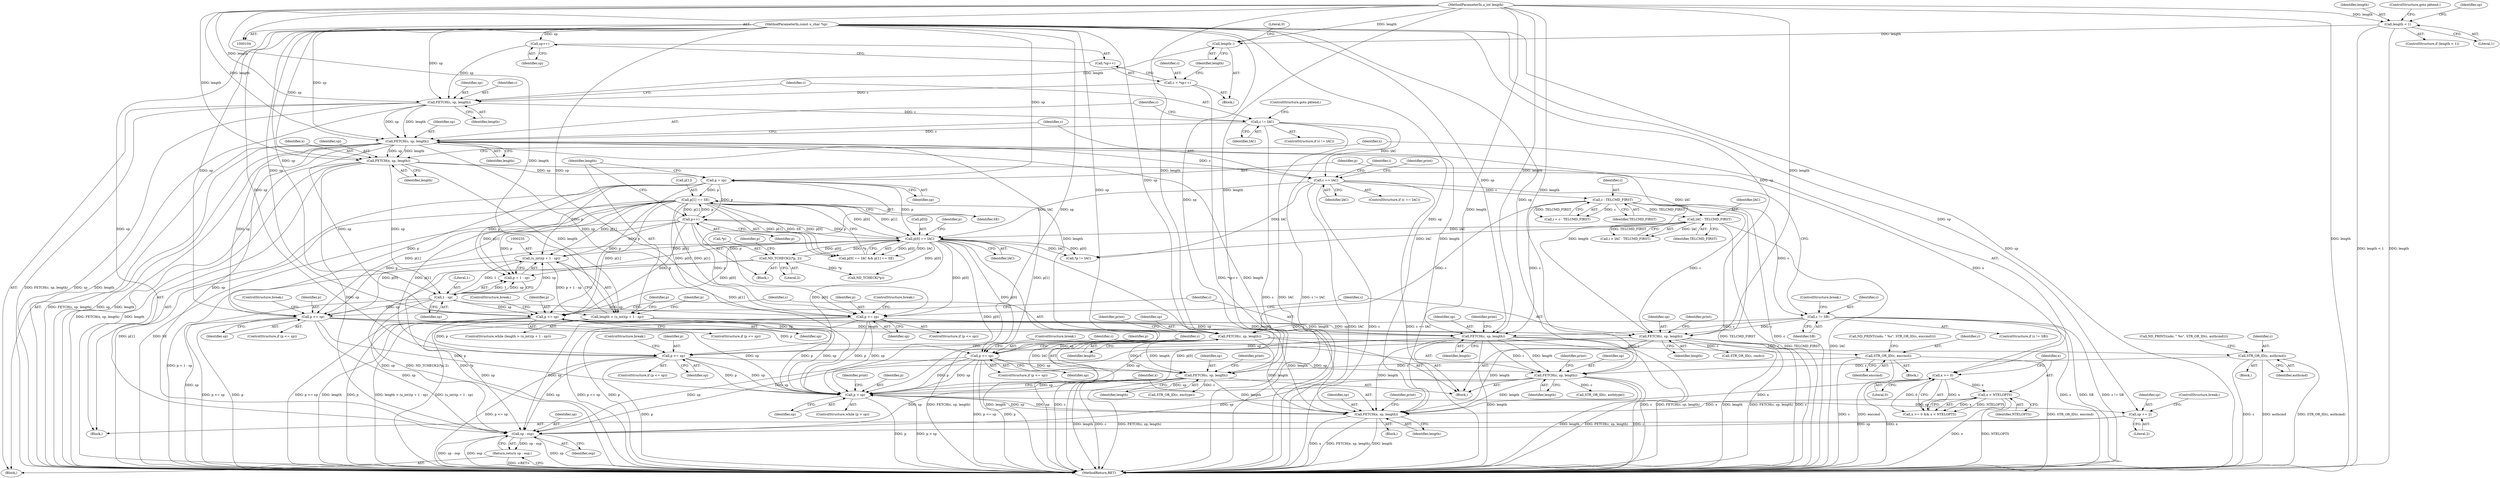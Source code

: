 digraph "0_tcpdump_8934a7d6307267d301182f19ed162563717e29e3@pointer" {
"1000397" [label="(Call,sp += 2)"];
"1000375" [label="(Call,p > sp)"];
"1000355" [label="(Call,p <= sp)"];
"1000253" [label="(Call,p[1] == SE)"];
"1000259" [label="(Call,p++)"];
"1000248" [label="(Call,p[0] == IAC)"];
"1000242" [label="(Call,ND_TCHECK2(*p, 2))"];
"1000228" [label="(Call,p = sp)"];
"1000182" [label="(Call,FETCH(x, sp, length))"];
"1000142" [label="(Call,FETCH(c, sp, length))"];
"1000138" [label="(Call,c != IAC)"];
"1000133" [label="(Call,FETCH(c, sp, length))"];
"1000125" [label="(Call,c = *sp++)"];
"1000128" [label="(Call,sp++)"];
"1000106" [label="(MethodParameterIn,const u_char *sp)"];
"1000130" [label="(Call,length--)"];
"1000118" [label="(Call,length < 1)"];
"1000107" [label="(MethodParameterIn,u_int length)"];
"1000147" [label="(Call,c == IAC)"];
"1000170" [label="(Call,IAC - TELCMD_FIRST)"];
"1000160" [label="(Call,c - TELCMD_FIRST)"];
"1000238" [label="(Call,1 - sp)"];
"1000315" [label="(Call,p <= sp)"];
"1000275" [label="(Call,p <= sp)"];
"1000294" [label="(Call,p <= sp)"];
"1000279" [label="(Call,FETCH(c, sp, length))"];
"1000224" [label="(Call,c != SB)"];
"1000232" [label="(Call,length > (u_int)(p + 1 - sp))"];
"1000234" [label="(Call,(u_int)(p + 1 - sp))"];
"1000334" [label="(Call,p <= sp)"];
"1000319" [label="(Call,FETCH(c, sp, length))"];
"1000359" [label="(Call,FETCH(c, sp, length))"];
"1000298" [label="(Call,FETCH(c, sp, length))"];
"1000290" [label="(Call,STR_OR_ID(c, authcmd))"];
"1000338" [label="(Call,FETCH(c, sp, length))"];
"1000330" [label="(Call,STR_OR_ID(c, enccmd))"];
"1000379" [label="(Call,FETCH(x, sp, length))"];
"1000188" [label="(Call,x >= 0)"];
"1000191" [label="(Call,x < NTELOPTS)"];
"1000415" [label="(Call,sp - osp)"];
"1000414" [label="(Return,return sp - osp;)"];
"1000135" [label="(Identifier,sp)"];
"1000263" [label="(Identifier,p)"];
"1000274" [label="(ControlStructure,if (p <= sp))"];
"1000357" [label="(Identifier,sp)"];
"1000249" [label="(Call,p[0])"];
"1000245" [label="(Literal,2)"];
"1000116" [label="(Block,)"];
"1000272" [label="(Block,)"];
"1000191" [label="(Call,x < NTELOPTS)"];
"1000392" [label="(Identifier,print)"];
"1000161" [label="(Identifier,c)"];
"1000378" [label="(Block,)"];
"1000384" [label="(Identifier,print)"];
"1000257" [label="(Identifier,SE)"];
"1000250" [label="(Identifier,p)"];
"1000320" [label="(Identifier,c)"];
"1000303" [label="(Identifier,print)"];
"1000280" [label="(Identifier,c)"];
"1000176" [label="(Block,)"];
"1000360" [label="(Identifier,c)"];
"1000232" [label="(Call,length > (u_int)(p + 1 - sp))"];
"1000297" [label="(ControlStructure,break;)"];
"1000107" [label="(MethodParameterIn,u_int length)"];
"1000125" [label="(Call,c = *sp++)"];
"1000229" [label="(Identifier,p)"];
"1000192" [label="(Identifier,x)"];
"1000291" [label="(Identifier,c)"];
"1000292" [label="(Identifier,authcmd)"];
"1000377" [label="(Identifier,sp)"];
"1000143" [label="(Identifier,c)"];
"1000275" [label="(Call,p <= sp)"];
"1000281" [label="(Identifier,sp)"];
"1000254" [label="(Call,p[1])"];
"1000134" [label="(Identifier,c)"];
"1000398" [label="(Identifier,sp)"];
"1000230" [label="(Identifier,sp)"];
"1000239" [label="(Literal,1)"];
"1000282" [label="(Identifier,length)"];
"1000278" [label="(ControlStructure,break;)"];
"1000172" [label="(Identifier,TELCMD_FIRST)"];
"1000349" [label="(Call,STR_OR_ID(c, enctype))"];
"1000147" [label="(Call,c == IAC)"];
"1000183" [label="(Identifier,x)"];
"1000356" [label="(Identifier,p)"];
"1000380" [label="(Identifier,x)"];
"1000228" [label="(Call,p = sp)"];
"1000118" [label="(Call,length < 1)"];
"1000361" [label="(Identifier,sp)"];
"1000293" [label="(ControlStructure,if (p <= sp))"];
"1000185" [label="(Identifier,length)"];
"1000300" [label="(Identifier,sp)"];
"1000374" [label="(ControlStructure,while (p > sp))"];
"1000382" [label="(Identifier,length)"];
"1000340" [label="(Identifier,sp)"];
"1000288" [label="(Block,)"];
"1000261" [label="(Call,ND_TCHECK(*p))"];
"1000243" [label="(Call,*p)"];
"1000142" [label="(Call,FETCH(c, sp, length))"];
"1000294" [label="(Call,p <= sp)"];
"1000127" [label="(Call,*sp++)"];
"1000132" [label="(Literal,0)"];
"1000376" [label="(Identifier,p)"];
"1000277" [label="(Identifier,sp)"];
"1000328" [label="(Block,)"];
"1000148" [label="(Identifier,c)"];
"1000170" [label="(Call,IAC - TELCMD_FIRST)"];
"1000339" [label="(Identifier,c)"];
"1000236" [label="(Call,p + 1 - sp)"];
"1000140" [label="(Identifier,IAC)"];
"1000309" [label="(Call,STR_OR_ID(c, authtype))"];
"1000299" [label="(Identifier,c)"];
"1000364" [label="(Identifier,print)"];
"1000290" [label="(Call,STR_OR_ID(c, authcmd))"];
"1000131" [label="(Identifier,length)"];
"1000318" [label="(ControlStructure,break;)"];
"1000149" [label="(Identifier,IAC)"];
"1000417" [label="(Identifier,osp)"];
"1000260" [label="(Identifier,p)"];
"1000184" [label="(Identifier,sp)"];
"1000381" [label="(Identifier,sp)"];
"1000190" [label="(Literal,0)"];
"1000182" [label="(Call,FETCH(x, sp, length))"];
"1000359" [label="(Call,FETCH(c, sp, length))"];
"1000141" [label="(ControlStructure,goto pktend;)"];
"1000233" [label="(Identifier,length)"];
"1000399" [label="(Literal,2)"];
"1000284" [label="(Identifier,print)"];
"1000343" [label="(Identifier,print)"];
"1000375" [label="(Call,p > sp)"];
"1000126" [label="(Identifier,c)"];
"1000259" [label="(Call,p++)"];
"1000139" [label="(Identifier,c)"];
"1000244" [label="(Identifier,p)"];
"1000332" [label="(Identifier,enccmd)"];
"1000298" [label="(Call,FETCH(c, sp, length))"];
"1000333" [label="(ControlStructure,if (p <= sp))"];
"1000231" [label="(ControlStructure,while (length > (u_int)(p + 1 - sp)))"];
"1000117" [label="(ControlStructure,if (length < 1))"];
"1000160" [label="(Call,c - TELCMD_FIRST)"];
"1000240" [label="(Identifier,sp)"];
"1000354" [label="(ControlStructure,if (p <= sp))"];
"1000119" [label="(Identifier,length)"];
"1000224" [label="(Call,c != SB)"];
"1000324" [label="(Identifier,print)"];
"1000138" [label="(Call,c != IAC)"];
"1000129" [label="(Identifier,sp)"];
"1000128" [label="(Call,sp++)"];
"1000295" [label="(Identifier,p)"];
"1000370" [label="(Call,STR_OR_ID(c, cmds))"];
"1000158" [label="(Call,i = c - TELCMD_FIRST)"];
"1000225" [label="(Identifier,c)"];
"1000187" [label="(Call,x >= 0 && x < NTELOPTS)"];
"1000315" [label="(Call,p <= sp)"];
"1000279" [label="(Call,FETCH(c, sp, length))"];
"1000317" [label="(Identifier,sp)"];
"1000130" [label="(Call,length--)"];
"1000189" [label="(Identifier,x)"];
"1000247" [label="(Call,p[0] == IAC && p[1] == SE)"];
"1000109" [label="(Block,)"];
"1000136" [label="(Identifier,length)"];
"1000296" [label="(Identifier,sp)"];
"1000168" [label="(Call,i > IAC - TELCMD_FIRST)"];
"1000358" [label="(ControlStructure,break;)"];
"1000188" [label="(Call,x >= 0)"];
"1000314" [label="(ControlStructure,if (p <= sp))"];
"1000338" [label="(Call,FETCH(c, sp, length))"];
"1000330" [label="(Call,STR_OR_ID(c, enccmd))"];
"1000322" [label="(Identifier,length)"];
"1000159" [label="(Identifier,i)"];
"1000121" [label="(ControlStructure,goto pktend;)"];
"1000429" [label="(MethodReturn,RET)"];
"1000325" [label="(Call,ND_PRINT((ndo, \" %s\", STR_OR_ID(c, enccmd))))"];
"1000223" [label="(ControlStructure,if (c != SB))"];
"1000253" [label="(Call,p[1] == SE)"];
"1000120" [label="(Literal,1)"];
"1000144" [label="(Identifier,sp)"];
"1000137" [label="(ControlStructure,if (c != IAC))"];
"1000234" [label="(Call,(u_int)(p + 1 - sp))"];
"1000124" [label="(Identifier,sp)"];
"1000248" [label="(Call,p[0] == IAC)"];
"1000397" [label="(Call,sp += 2)"];
"1000146" [label="(ControlStructure,if (c == IAC))"];
"1000331" [label="(Identifier,c)"];
"1000265" [label="(Call,*p != IAC)"];
"1000162" [label="(Identifier,TELCMD_FIRST)"];
"1000415" [label="(Call,sp - osp)"];
"1000416" [label="(Identifier,sp)"];
"1000334" [label="(Call,p <= sp)"];
"1000242" [label="(Call,ND_TCHECK2(*p, 2))"];
"1000133" [label="(Call,FETCH(c, sp, length))"];
"1000341" [label="(Identifier,length)"];
"1000241" [label="(Block,)"];
"1000301" [label="(Identifier,length)"];
"1000238" [label="(Call,1 - sp)"];
"1000400" [label="(ControlStructure,break;)"];
"1000227" [label="(ControlStructure,break;)"];
"1000335" [label="(Identifier,p)"];
"1000355" [label="(Call,p <= sp)"];
"1000145" [label="(Identifier,length)"];
"1000379" [label="(Call,FETCH(x, sp, length))"];
"1000337" [label="(ControlStructure,break;)"];
"1000193" [label="(Identifier,NTELOPTS)"];
"1000316" [label="(Identifier,p)"];
"1000321" [label="(Identifier,sp)"];
"1000319" [label="(Call,FETCH(c, sp, length))"];
"1000252" [label="(Identifier,IAC)"];
"1000152" [label="(Identifier,print)"];
"1000285" [label="(Call,ND_PRINT((ndo, \" %s\", STR_OR_ID(c, authcmd))))"];
"1000336" [label="(Identifier,sp)"];
"1000414" [label="(Return,return sp - osp;)"];
"1000106" [label="(MethodParameterIn,const u_char *sp)"];
"1000276" [label="(Identifier,p)"];
"1000226" [label="(Identifier,SB)"];
"1000171" [label="(Identifier,IAC)"];
"1000362" [label="(Identifier,length)"];
"1000255" [label="(Identifier,p)"];
"1000397" -> "1000176"  [label="AST: "];
"1000397" -> "1000399"  [label="CFG: "];
"1000398" -> "1000397"  [label="AST: "];
"1000399" -> "1000397"  [label="AST: "];
"1000400" -> "1000397"  [label="CFG: "];
"1000375" -> "1000397"  [label="DDG: sp"];
"1000106" -> "1000397"  [label="DDG: sp"];
"1000397" -> "1000415"  [label="DDG: sp"];
"1000375" -> "1000374"  [label="AST: "];
"1000375" -> "1000377"  [label="CFG: "];
"1000376" -> "1000375"  [label="AST: "];
"1000377" -> "1000375"  [label="AST: "];
"1000380" -> "1000375"  [label="CFG: "];
"1000392" -> "1000375"  [label="CFG: "];
"1000375" -> "1000429"  [label="DDG: p"];
"1000375" -> "1000429"  [label="DDG: p > sp"];
"1000355" -> "1000375"  [label="DDG: p"];
"1000355" -> "1000375"  [label="DDG: sp"];
"1000315" -> "1000375"  [label="DDG: p"];
"1000315" -> "1000375"  [label="DDG: sp"];
"1000253" -> "1000375"  [label="DDG: p[1]"];
"1000275" -> "1000375"  [label="DDG: p"];
"1000275" -> "1000375"  [label="DDG: sp"];
"1000294" -> "1000375"  [label="DDG: p"];
"1000294" -> "1000375"  [label="DDG: sp"];
"1000334" -> "1000375"  [label="DDG: p"];
"1000334" -> "1000375"  [label="DDG: sp"];
"1000248" -> "1000375"  [label="DDG: p[0]"];
"1000359" -> "1000375"  [label="DDG: sp"];
"1000298" -> "1000375"  [label="DDG: sp"];
"1000338" -> "1000375"  [label="DDG: sp"];
"1000379" -> "1000375"  [label="DDG: sp"];
"1000106" -> "1000375"  [label="DDG: sp"];
"1000375" -> "1000379"  [label="DDG: sp"];
"1000355" -> "1000354"  [label="AST: "];
"1000355" -> "1000357"  [label="CFG: "];
"1000356" -> "1000355"  [label="AST: "];
"1000357" -> "1000355"  [label="AST: "];
"1000358" -> "1000355"  [label="CFG: "];
"1000360" -> "1000355"  [label="CFG: "];
"1000355" -> "1000429"  [label="DDG: p"];
"1000355" -> "1000429"  [label="DDG: p <= sp"];
"1000253" -> "1000355"  [label="DDG: p[1]"];
"1000248" -> "1000355"  [label="DDG: p[0]"];
"1000259" -> "1000355"  [label="DDG: p"];
"1000228" -> "1000355"  [label="DDG: p"];
"1000238" -> "1000355"  [label="DDG: sp"];
"1000142" -> "1000355"  [label="DDG: sp"];
"1000106" -> "1000355"  [label="DDG: sp"];
"1000355" -> "1000359"  [label="DDG: sp"];
"1000355" -> "1000415"  [label="DDG: sp"];
"1000253" -> "1000247"  [label="AST: "];
"1000253" -> "1000257"  [label="CFG: "];
"1000254" -> "1000253"  [label="AST: "];
"1000257" -> "1000253"  [label="AST: "];
"1000247" -> "1000253"  [label="CFG: "];
"1000253" -> "1000429"  [label="DDG: p[1]"];
"1000253" -> "1000429"  [label="DDG: SE"];
"1000253" -> "1000234"  [label="DDG: p[1]"];
"1000253" -> "1000236"  [label="DDG: p[1]"];
"1000253" -> "1000248"  [label="DDG: p[1]"];
"1000253" -> "1000247"  [label="DDG: p[1]"];
"1000253" -> "1000247"  [label="DDG: SE"];
"1000259" -> "1000253"  [label="DDG: p"];
"1000228" -> "1000253"  [label="DDG: p"];
"1000248" -> "1000253"  [label="DDG: p[0]"];
"1000253" -> "1000259"  [label="DDG: p[1]"];
"1000253" -> "1000275"  [label="DDG: p[1]"];
"1000253" -> "1000294"  [label="DDG: p[1]"];
"1000253" -> "1000315"  [label="DDG: p[1]"];
"1000253" -> "1000334"  [label="DDG: p[1]"];
"1000259" -> "1000241"  [label="AST: "];
"1000259" -> "1000260"  [label="CFG: "];
"1000260" -> "1000259"  [label="AST: "];
"1000233" -> "1000259"  [label="CFG: "];
"1000259" -> "1000234"  [label="DDG: p"];
"1000259" -> "1000236"  [label="DDG: p"];
"1000259" -> "1000248"  [label="DDG: p"];
"1000248" -> "1000259"  [label="DDG: p[0]"];
"1000228" -> "1000259"  [label="DDG: p"];
"1000259" -> "1000275"  [label="DDG: p"];
"1000259" -> "1000315"  [label="DDG: p"];
"1000248" -> "1000247"  [label="AST: "];
"1000248" -> "1000252"  [label="CFG: "];
"1000249" -> "1000248"  [label="AST: "];
"1000252" -> "1000248"  [label="AST: "];
"1000255" -> "1000248"  [label="CFG: "];
"1000247" -> "1000248"  [label="CFG: "];
"1000248" -> "1000429"  [label="DDG: IAC"];
"1000248" -> "1000429"  [label="DDG: p[0]"];
"1000248" -> "1000234"  [label="DDG: p[0]"];
"1000248" -> "1000236"  [label="DDG: p[0]"];
"1000248" -> "1000242"  [label="DDG: p[0]"];
"1000248" -> "1000247"  [label="DDG: p[0]"];
"1000248" -> "1000247"  [label="DDG: IAC"];
"1000242" -> "1000248"  [label="DDG: *p"];
"1000228" -> "1000248"  [label="DDG: p"];
"1000147" -> "1000248"  [label="DDG: IAC"];
"1000170" -> "1000248"  [label="DDG: IAC"];
"1000248" -> "1000261"  [label="DDG: p[0]"];
"1000248" -> "1000265"  [label="DDG: p[0]"];
"1000248" -> "1000265"  [label="DDG: IAC"];
"1000248" -> "1000275"  [label="DDG: p[0]"];
"1000248" -> "1000294"  [label="DDG: p[0]"];
"1000248" -> "1000315"  [label="DDG: p[0]"];
"1000248" -> "1000334"  [label="DDG: p[0]"];
"1000242" -> "1000241"  [label="AST: "];
"1000242" -> "1000245"  [label="CFG: "];
"1000243" -> "1000242"  [label="AST: "];
"1000245" -> "1000242"  [label="AST: "];
"1000250" -> "1000242"  [label="CFG: "];
"1000242" -> "1000429"  [label="DDG: ND_TCHECK2(*p, 2)"];
"1000242" -> "1000429"  [label="DDG: *p"];
"1000242" -> "1000261"  [label="DDG: *p"];
"1000228" -> "1000176"  [label="AST: "];
"1000228" -> "1000230"  [label="CFG: "];
"1000229" -> "1000228"  [label="AST: "];
"1000230" -> "1000228"  [label="AST: "];
"1000233" -> "1000228"  [label="CFG: "];
"1000182" -> "1000228"  [label="DDG: sp"];
"1000106" -> "1000228"  [label="DDG: sp"];
"1000228" -> "1000234"  [label="DDG: p"];
"1000228" -> "1000236"  [label="DDG: p"];
"1000228" -> "1000275"  [label="DDG: p"];
"1000228" -> "1000315"  [label="DDG: p"];
"1000182" -> "1000176"  [label="AST: "];
"1000182" -> "1000185"  [label="CFG: "];
"1000183" -> "1000182"  [label="AST: "];
"1000184" -> "1000182"  [label="AST: "];
"1000185" -> "1000182"  [label="AST: "];
"1000189" -> "1000182"  [label="CFG: "];
"1000182" -> "1000429"  [label="DDG: FETCH(x, sp, length)"];
"1000182" -> "1000429"  [label="DDG: length"];
"1000142" -> "1000182"  [label="DDG: sp"];
"1000142" -> "1000182"  [label="DDG: length"];
"1000106" -> "1000182"  [label="DDG: sp"];
"1000107" -> "1000182"  [label="DDG: length"];
"1000182" -> "1000188"  [label="DDG: x"];
"1000182" -> "1000232"  [label="DDG: length"];
"1000182" -> "1000238"  [label="DDG: sp"];
"1000182" -> "1000415"  [label="DDG: sp"];
"1000142" -> "1000109"  [label="AST: "];
"1000142" -> "1000145"  [label="CFG: "];
"1000143" -> "1000142"  [label="AST: "];
"1000144" -> "1000142"  [label="AST: "];
"1000145" -> "1000142"  [label="AST: "];
"1000148" -> "1000142"  [label="CFG: "];
"1000142" -> "1000429"  [label="DDG: FETCH(c, sp, length)"];
"1000142" -> "1000429"  [label="DDG: sp"];
"1000142" -> "1000429"  [label="DDG: length"];
"1000138" -> "1000142"  [label="DDG: c"];
"1000133" -> "1000142"  [label="DDG: sp"];
"1000133" -> "1000142"  [label="DDG: length"];
"1000106" -> "1000142"  [label="DDG: sp"];
"1000107" -> "1000142"  [label="DDG: length"];
"1000142" -> "1000147"  [label="DDG: c"];
"1000142" -> "1000275"  [label="DDG: sp"];
"1000142" -> "1000279"  [label="DDG: length"];
"1000142" -> "1000315"  [label="DDG: sp"];
"1000142" -> "1000319"  [label="DDG: length"];
"1000142" -> "1000359"  [label="DDG: length"];
"1000142" -> "1000379"  [label="DDG: length"];
"1000142" -> "1000415"  [label="DDG: sp"];
"1000138" -> "1000137"  [label="AST: "];
"1000138" -> "1000140"  [label="CFG: "];
"1000139" -> "1000138"  [label="AST: "];
"1000140" -> "1000138"  [label="AST: "];
"1000141" -> "1000138"  [label="CFG: "];
"1000143" -> "1000138"  [label="CFG: "];
"1000138" -> "1000429"  [label="DDG: c"];
"1000138" -> "1000429"  [label="DDG: IAC"];
"1000138" -> "1000429"  [label="DDG: c != IAC"];
"1000133" -> "1000138"  [label="DDG: c"];
"1000138" -> "1000147"  [label="DDG: IAC"];
"1000133" -> "1000109"  [label="AST: "];
"1000133" -> "1000136"  [label="CFG: "];
"1000134" -> "1000133"  [label="AST: "];
"1000135" -> "1000133"  [label="AST: "];
"1000136" -> "1000133"  [label="AST: "];
"1000139" -> "1000133"  [label="CFG: "];
"1000133" -> "1000429"  [label="DDG: FETCH(c, sp, length)"];
"1000133" -> "1000429"  [label="DDG: sp"];
"1000133" -> "1000429"  [label="DDG: length"];
"1000125" -> "1000133"  [label="DDG: c"];
"1000128" -> "1000133"  [label="DDG: sp"];
"1000106" -> "1000133"  [label="DDG: sp"];
"1000130" -> "1000133"  [label="DDG: length"];
"1000107" -> "1000133"  [label="DDG: length"];
"1000125" -> "1000116"  [label="AST: "];
"1000125" -> "1000127"  [label="CFG: "];
"1000126" -> "1000125"  [label="AST: "];
"1000127" -> "1000125"  [label="AST: "];
"1000131" -> "1000125"  [label="CFG: "];
"1000125" -> "1000429"  [label="DDG: *sp++"];
"1000128" -> "1000127"  [label="AST: "];
"1000128" -> "1000129"  [label="CFG: "];
"1000129" -> "1000128"  [label="AST: "];
"1000127" -> "1000128"  [label="CFG: "];
"1000106" -> "1000128"  [label="DDG: sp"];
"1000106" -> "1000104"  [label="AST: "];
"1000106" -> "1000429"  [label="DDG: sp"];
"1000106" -> "1000238"  [label="DDG: sp"];
"1000106" -> "1000275"  [label="DDG: sp"];
"1000106" -> "1000279"  [label="DDG: sp"];
"1000106" -> "1000294"  [label="DDG: sp"];
"1000106" -> "1000298"  [label="DDG: sp"];
"1000106" -> "1000315"  [label="DDG: sp"];
"1000106" -> "1000319"  [label="DDG: sp"];
"1000106" -> "1000334"  [label="DDG: sp"];
"1000106" -> "1000338"  [label="DDG: sp"];
"1000106" -> "1000359"  [label="DDG: sp"];
"1000106" -> "1000379"  [label="DDG: sp"];
"1000106" -> "1000415"  [label="DDG: sp"];
"1000130" -> "1000116"  [label="AST: "];
"1000130" -> "1000131"  [label="CFG: "];
"1000131" -> "1000130"  [label="AST: "];
"1000132" -> "1000130"  [label="CFG: "];
"1000118" -> "1000130"  [label="DDG: length"];
"1000107" -> "1000130"  [label="DDG: length"];
"1000118" -> "1000117"  [label="AST: "];
"1000118" -> "1000120"  [label="CFG: "];
"1000119" -> "1000118"  [label="AST: "];
"1000120" -> "1000118"  [label="AST: "];
"1000121" -> "1000118"  [label="CFG: "];
"1000124" -> "1000118"  [label="CFG: "];
"1000118" -> "1000429"  [label="DDG: length < 1"];
"1000118" -> "1000429"  [label="DDG: length"];
"1000107" -> "1000118"  [label="DDG: length"];
"1000107" -> "1000104"  [label="AST: "];
"1000107" -> "1000429"  [label="DDG: length"];
"1000107" -> "1000232"  [label="DDG: length"];
"1000107" -> "1000279"  [label="DDG: length"];
"1000107" -> "1000298"  [label="DDG: length"];
"1000107" -> "1000319"  [label="DDG: length"];
"1000107" -> "1000338"  [label="DDG: length"];
"1000107" -> "1000359"  [label="DDG: length"];
"1000107" -> "1000379"  [label="DDG: length"];
"1000147" -> "1000146"  [label="AST: "];
"1000147" -> "1000149"  [label="CFG: "];
"1000148" -> "1000147"  [label="AST: "];
"1000149" -> "1000147"  [label="AST: "];
"1000152" -> "1000147"  [label="CFG: "];
"1000159" -> "1000147"  [label="CFG: "];
"1000147" -> "1000429"  [label="DDG: IAC"];
"1000147" -> "1000429"  [label="DDG: c"];
"1000147" -> "1000429"  [label="DDG: c == IAC"];
"1000147" -> "1000160"  [label="DDG: c"];
"1000147" -> "1000170"  [label="DDG: IAC"];
"1000147" -> "1000265"  [label="DDG: IAC"];
"1000170" -> "1000168"  [label="AST: "];
"1000170" -> "1000172"  [label="CFG: "];
"1000171" -> "1000170"  [label="AST: "];
"1000172" -> "1000170"  [label="AST: "];
"1000168" -> "1000170"  [label="CFG: "];
"1000170" -> "1000429"  [label="DDG: TELCMD_FIRST"];
"1000170" -> "1000429"  [label="DDG: IAC"];
"1000170" -> "1000168"  [label="DDG: IAC"];
"1000170" -> "1000168"  [label="DDG: TELCMD_FIRST"];
"1000160" -> "1000170"  [label="DDG: TELCMD_FIRST"];
"1000170" -> "1000265"  [label="DDG: IAC"];
"1000160" -> "1000158"  [label="AST: "];
"1000160" -> "1000162"  [label="CFG: "];
"1000161" -> "1000160"  [label="AST: "];
"1000162" -> "1000160"  [label="AST: "];
"1000158" -> "1000160"  [label="CFG: "];
"1000160" -> "1000429"  [label="DDG: TELCMD_FIRST"];
"1000160" -> "1000429"  [label="DDG: c"];
"1000160" -> "1000158"  [label="DDG: c"];
"1000160" -> "1000158"  [label="DDG: TELCMD_FIRST"];
"1000160" -> "1000224"  [label="DDG: c"];
"1000160" -> "1000279"  [label="DDG: c"];
"1000160" -> "1000319"  [label="DDG: c"];
"1000160" -> "1000359"  [label="DDG: c"];
"1000238" -> "1000236"  [label="AST: "];
"1000238" -> "1000240"  [label="CFG: "];
"1000239" -> "1000238"  [label="AST: "];
"1000240" -> "1000238"  [label="AST: "];
"1000236" -> "1000238"  [label="CFG: "];
"1000238" -> "1000429"  [label="DDG: sp"];
"1000238" -> "1000234"  [label="DDG: 1"];
"1000238" -> "1000234"  [label="DDG: sp"];
"1000238" -> "1000236"  [label="DDG: 1"];
"1000238" -> "1000236"  [label="DDG: sp"];
"1000238" -> "1000275"  [label="DDG: sp"];
"1000238" -> "1000315"  [label="DDG: sp"];
"1000238" -> "1000415"  [label="DDG: sp"];
"1000315" -> "1000314"  [label="AST: "];
"1000315" -> "1000317"  [label="CFG: "];
"1000316" -> "1000315"  [label="AST: "];
"1000317" -> "1000315"  [label="AST: "];
"1000318" -> "1000315"  [label="CFG: "];
"1000320" -> "1000315"  [label="CFG: "];
"1000315" -> "1000429"  [label="DDG: p <= sp"];
"1000315" -> "1000429"  [label="DDG: p"];
"1000315" -> "1000319"  [label="DDG: sp"];
"1000315" -> "1000334"  [label="DDG: p"];
"1000315" -> "1000415"  [label="DDG: sp"];
"1000275" -> "1000274"  [label="AST: "];
"1000275" -> "1000277"  [label="CFG: "];
"1000276" -> "1000275"  [label="AST: "];
"1000277" -> "1000275"  [label="AST: "];
"1000278" -> "1000275"  [label="CFG: "];
"1000280" -> "1000275"  [label="CFG: "];
"1000275" -> "1000429"  [label="DDG: p <= sp"];
"1000275" -> "1000429"  [label="DDG: p"];
"1000275" -> "1000279"  [label="DDG: sp"];
"1000275" -> "1000294"  [label="DDG: p"];
"1000275" -> "1000415"  [label="DDG: sp"];
"1000294" -> "1000293"  [label="AST: "];
"1000294" -> "1000296"  [label="CFG: "];
"1000295" -> "1000294"  [label="AST: "];
"1000296" -> "1000294"  [label="AST: "];
"1000297" -> "1000294"  [label="CFG: "];
"1000299" -> "1000294"  [label="CFG: "];
"1000294" -> "1000429"  [label="DDG: p <= sp"];
"1000294" -> "1000429"  [label="DDG: p"];
"1000279" -> "1000294"  [label="DDG: sp"];
"1000294" -> "1000298"  [label="DDG: sp"];
"1000294" -> "1000415"  [label="DDG: sp"];
"1000279" -> "1000272"  [label="AST: "];
"1000279" -> "1000282"  [label="CFG: "];
"1000280" -> "1000279"  [label="AST: "];
"1000281" -> "1000279"  [label="AST: "];
"1000282" -> "1000279"  [label="AST: "];
"1000284" -> "1000279"  [label="CFG: "];
"1000279" -> "1000429"  [label="DDG: length"];
"1000279" -> "1000429"  [label="DDG: c"];
"1000279" -> "1000429"  [label="DDG: FETCH(c, sp, length)"];
"1000224" -> "1000279"  [label="DDG: c"];
"1000232" -> "1000279"  [label="DDG: length"];
"1000279" -> "1000290"  [label="DDG: c"];
"1000279" -> "1000298"  [label="DDG: c"];
"1000279" -> "1000298"  [label="DDG: length"];
"1000279" -> "1000379"  [label="DDG: length"];
"1000224" -> "1000223"  [label="AST: "];
"1000224" -> "1000226"  [label="CFG: "];
"1000225" -> "1000224"  [label="AST: "];
"1000226" -> "1000224"  [label="AST: "];
"1000227" -> "1000224"  [label="CFG: "];
"1000229" -> "1000224"  [label="CFG: "];
"1000224" -> "1000429"  [label="DDG: c"];
"1000224" -> "1000429"  [label="DDG: SB"];
"1000224" -> "1000429"  [label="DDG: c != SB"];
"1000224" -> "1000319"  [label="DDG: c"];
"1000224" -> "1000359"  [label="DDG: c"];
"1000232" -> "1000231"  [label="AST: "];
"1000232" -> "1000234"  [label="CFG: "];
"1000233" -> "1000232"  [label="AST: "];
"1000234" -> "1000232"  [label="AST: "];
"1000244" -> "1000232"  [label="CFG: "];
"1000263" -> "1000232"  [label="CFG: "];
"1000232" -> "1000429"  [label="DDG: length"];
"1000232" -> "1000429"  [label="DDG: length > (u_int)(p + 1 - sp)"];
"1000232" -> "1000429"  [label="DDG: (u_int)(p + 1 - sp)"];
"1000234" -> "1000232"  [label="DDG: p + 1 - sp"];
"1000232" -> "1000319"  [label="DDG: length"];
"1000232" -> "1000359"  [label="DDG: length"];
"1000232" -> "1000379"  [label="DDG: length"];
"1000234" -> "1000236"  [label="CFG: "];
"1000235" -> "1000234"  [label="AST: "];
"1000236" -> "1000234"  [label="AST: "];
"1000234" -> "1000429"  [label="DDG: p + 1 - sp"];
"1000334" -> "1000333"  [label="AST: "];
"1000334" -> "1000336"  [label="CFG: "];
"1000335" -> "1000334"  [label="AST: "];
"1000336" -> "1000334"  [label="AST: "];
"1000337" -> "1000334"  [label="CFG: "];
"1000339" -> "1000334"  [label="CFG: "];
"1000334" -> "1000429"  [label="DDG: p <= sp"];
"1000334" -> "1000429"  [label="DDG: p"];
"1000319" -> "1000334"  [label="DDG: sp"];
"1000334" -> "1000338"  [label="DDG: sp"];
"1000334" -> "1000415"  [label="DDG: sp"];
"1000319" -> "1000272"  [label="AST: "];
"1000319" -> "1000322"  [label="CFG: "];
"1000320" -> "1000319"  [label="AST: "];
"1000321" -> "1000319"  [label="AST: "];
"1000322" -> "1000319"  [label="AST: "];
"1000324" -> "1000319"  [label="CFG: "];
"1000319" -> "1000429"  [label="DDG: FETCH(c, sp, length)"];
"1000319" -> "1000429"  [label="DDG: length"];
"1000319" -> "1000429"  [label="DDG: c"];
"1000319" -> "1000330"  [label="DDG: c"];
"1000319" -> "1000338"  [label="DDG: c"];
"1000319" -> "1000338"  [label="DDG: length"];
"1000319" -> "1000379"  [label="DDG: length"];
"1000359" -> "1000272"  [label="AST: "];
"1000359" -> "1000362"  [label="CFG: "];
"1000360" -> "1000359"  [label="AST: "];
"1000361" -> "1000359"  [label="AST: "];
"1000362" -> "1000359"  [label="AST: "];
"1000364" -> "1000359"  [label="CFG: "];
"1000359" -> "1000429"  [label="DDG: c"];
"1000359" -> "1000429"  [label="DDG: length"];
"1000359" -> "1000429"  [label="DDG: FETCH(c, sp, length)"];
"1000359" -> "1000370"  [label="DDG: c"];
"1000359" -> "1000379"  [label="DDG: length"];
"1000359" -> "1000415"  [label="DDG: sp"];
"1000298" -> "1000272"  [label="AST: "];
"1000298" -> "1000301"  [label="CFG: "];
"1000299" -> "1000298"  [label="AST: "];
"1000300" -> "1000298"  [label="AST: "];
"1000301" -> "1000298"  [label="AST: "];
"1000303" -> "1000298"  [label="CFG: "];
"1000298" -> "1000429"  [label="DDG: length"];
"1000298" -> "1000429"  [label="DDG: FETCH(c, sp, length)"];
"1000298" -> "1000429"  [label="DDG: c"];
"1000290" -> "1000298"  [label="DDG: c"];
"1000298" -> "1000309"  [label="DDG: c"];
"1000298" -> "1000379"  [label="DDG: length"];
"1000298" -> "1000415"  [label="DDG: sp"];
"1000290" -> "1000288"  [label="AST: "];
"1000290" -> "1000292"  [label="CFG: "];
"1000291" -> "1000290"  [label="AST: "];
"1000292" -> "1000290"  [label="AST: "];
"1000285" -> "1000290"  [label="CFG: "];
"1000290" -> "1000429"  [label="DDG: c"];
"1000290" -> "1000429"  [label="DDG: authcmd"];
"1000290" -> "1000429"  [label="DDG: STR_OR_ID(c, authcmd)"];
"1000338" -> "1000272"  [label="AST: "];
"1000338" -> "1000341"  [label="CFG: "];
"1000339" -> "1000338"  [label="AST: "];
"1000340" -> "1000338"  [label="AST: "];
"1000341" -> "1000338"  [label="AST: "];
"1000343" -> "1000338"  [label="CFG: "];
"1000338" -> "1000429"  [label="DDG: c"];
"1000338" -> "1000429"  [label="DDG: FETCH(c, sp, length)"];
"1000338" -> "1000429"  [label="DDG: length"];
"1000330" -> "1000338"  [label="DDG: c"];
"1000338" -> "1000349"  [label="DDG: c"];
"1000338" -> "1000379"  [label="DDG: length"];
"1000338" -> "1000415"  [label="DDG: sp"];
"1000330" -> "1000328"  [label="AST: "];
"1000330" -> "1000332"  [label="CFG: "];
"1000331" -> "1000330"  [label="AST: "];
"1000332" -> "1000330"  [label="AST: "];
"1000325" -> "1000330"  [label="CFG: "];
"1000330" -> "1000429"  [label="DDG: c"];
"1000330" -> "1000429"  [label="DDG: enccmd"];
"1000330" -> "1000429"  [label="DDG: STR_OR_ID(c, enccmd)"];
"1000379" -> "1000378"  [label="AST: "];
"1000379" -> "1000382"  [label="CFG: "];
"1000380" -> "1000379"  [label="AST: "];
"1000381" -> "1000379"  [label="AST: "];
"1000382" -> "1000379"  [label="AST: "];
"1000384" -> "1000379"  [label="CFG: "];
"1000379" -> "1000429"  [label="DDG: x"];
"1000379" -> "1000429"  [label="DDG: FETCH(x, sp, length)"];
"1000379" -> "1000429"  [label="DDG: length"];
"1000188" -> "1000379"  [label="DDG: x"];
"1000191" -> "1000379"  [label="DDG: x"];
"1000188" -> "1000187"  [label="AST: "];
"1000188" -> "1000190"  [label="CFG: "];
"1000189" -> "1000188"  [label="AST: "];
"1000190" -> "1000188"  [label="AST: "];
"1000192" -> "1000188"  [label="CFG: "];
"1000187" -> "1000188"  [label="CFG: "];
"1000188" -> "1000429"  [label="DDG: x"];
"1000188" -> "1000187"  [label="DDG: x"];
"1000188" -> "1000187"  [label="DDG: 0"];
"1000188" -> "1000191"  [label="DDG: x"];
"1000191" -> "1000187"  [label="AST: "];
"1000191" -> "1000193"  [label="CFG: "];
"1000192" -> "1000191"  [label="AST: "];
"1000193" -> "1000191"  [label="AST: "];
"1000187" -> "1000191"  [label="CFG: "];
"1000191" -> "1000429"  [label="DDG: NTELOPTS"];
"1000191" -> "1000429"  [label="DDG: x"];
"1000191" -> "1000187"  [label="DDG: x"];
"1000191" -> "1000187"  [label="DDG: NTELOPTS"];
"1000415" -> "1000414"  [label="AST: "];
"1000415" -> "1000417"  [label="CFG: "];
"1000416" -> "1000415"  [label="AST: "];
"1000417" -> "1000415"  [label="AST: "];
"1000414" -> "1000415"  [label="CFG: "];
"1000415" -> "1000429"  [label="DDG: sp"];
"1000415" -> "1000429"  [label="DDG: sp - osp"];
"1000415" -> "1000429"  [label="DDG: osp"];
"1000415" -> "1000414"  [label="DDG: sp - osp"];
"1000414" -> "1000109"  [label="AST: "];
"1000429" -> "1000414"  [label="CFG: "];
"1000414" -> "1000429"  [label="DDG: <RET>"];
}
